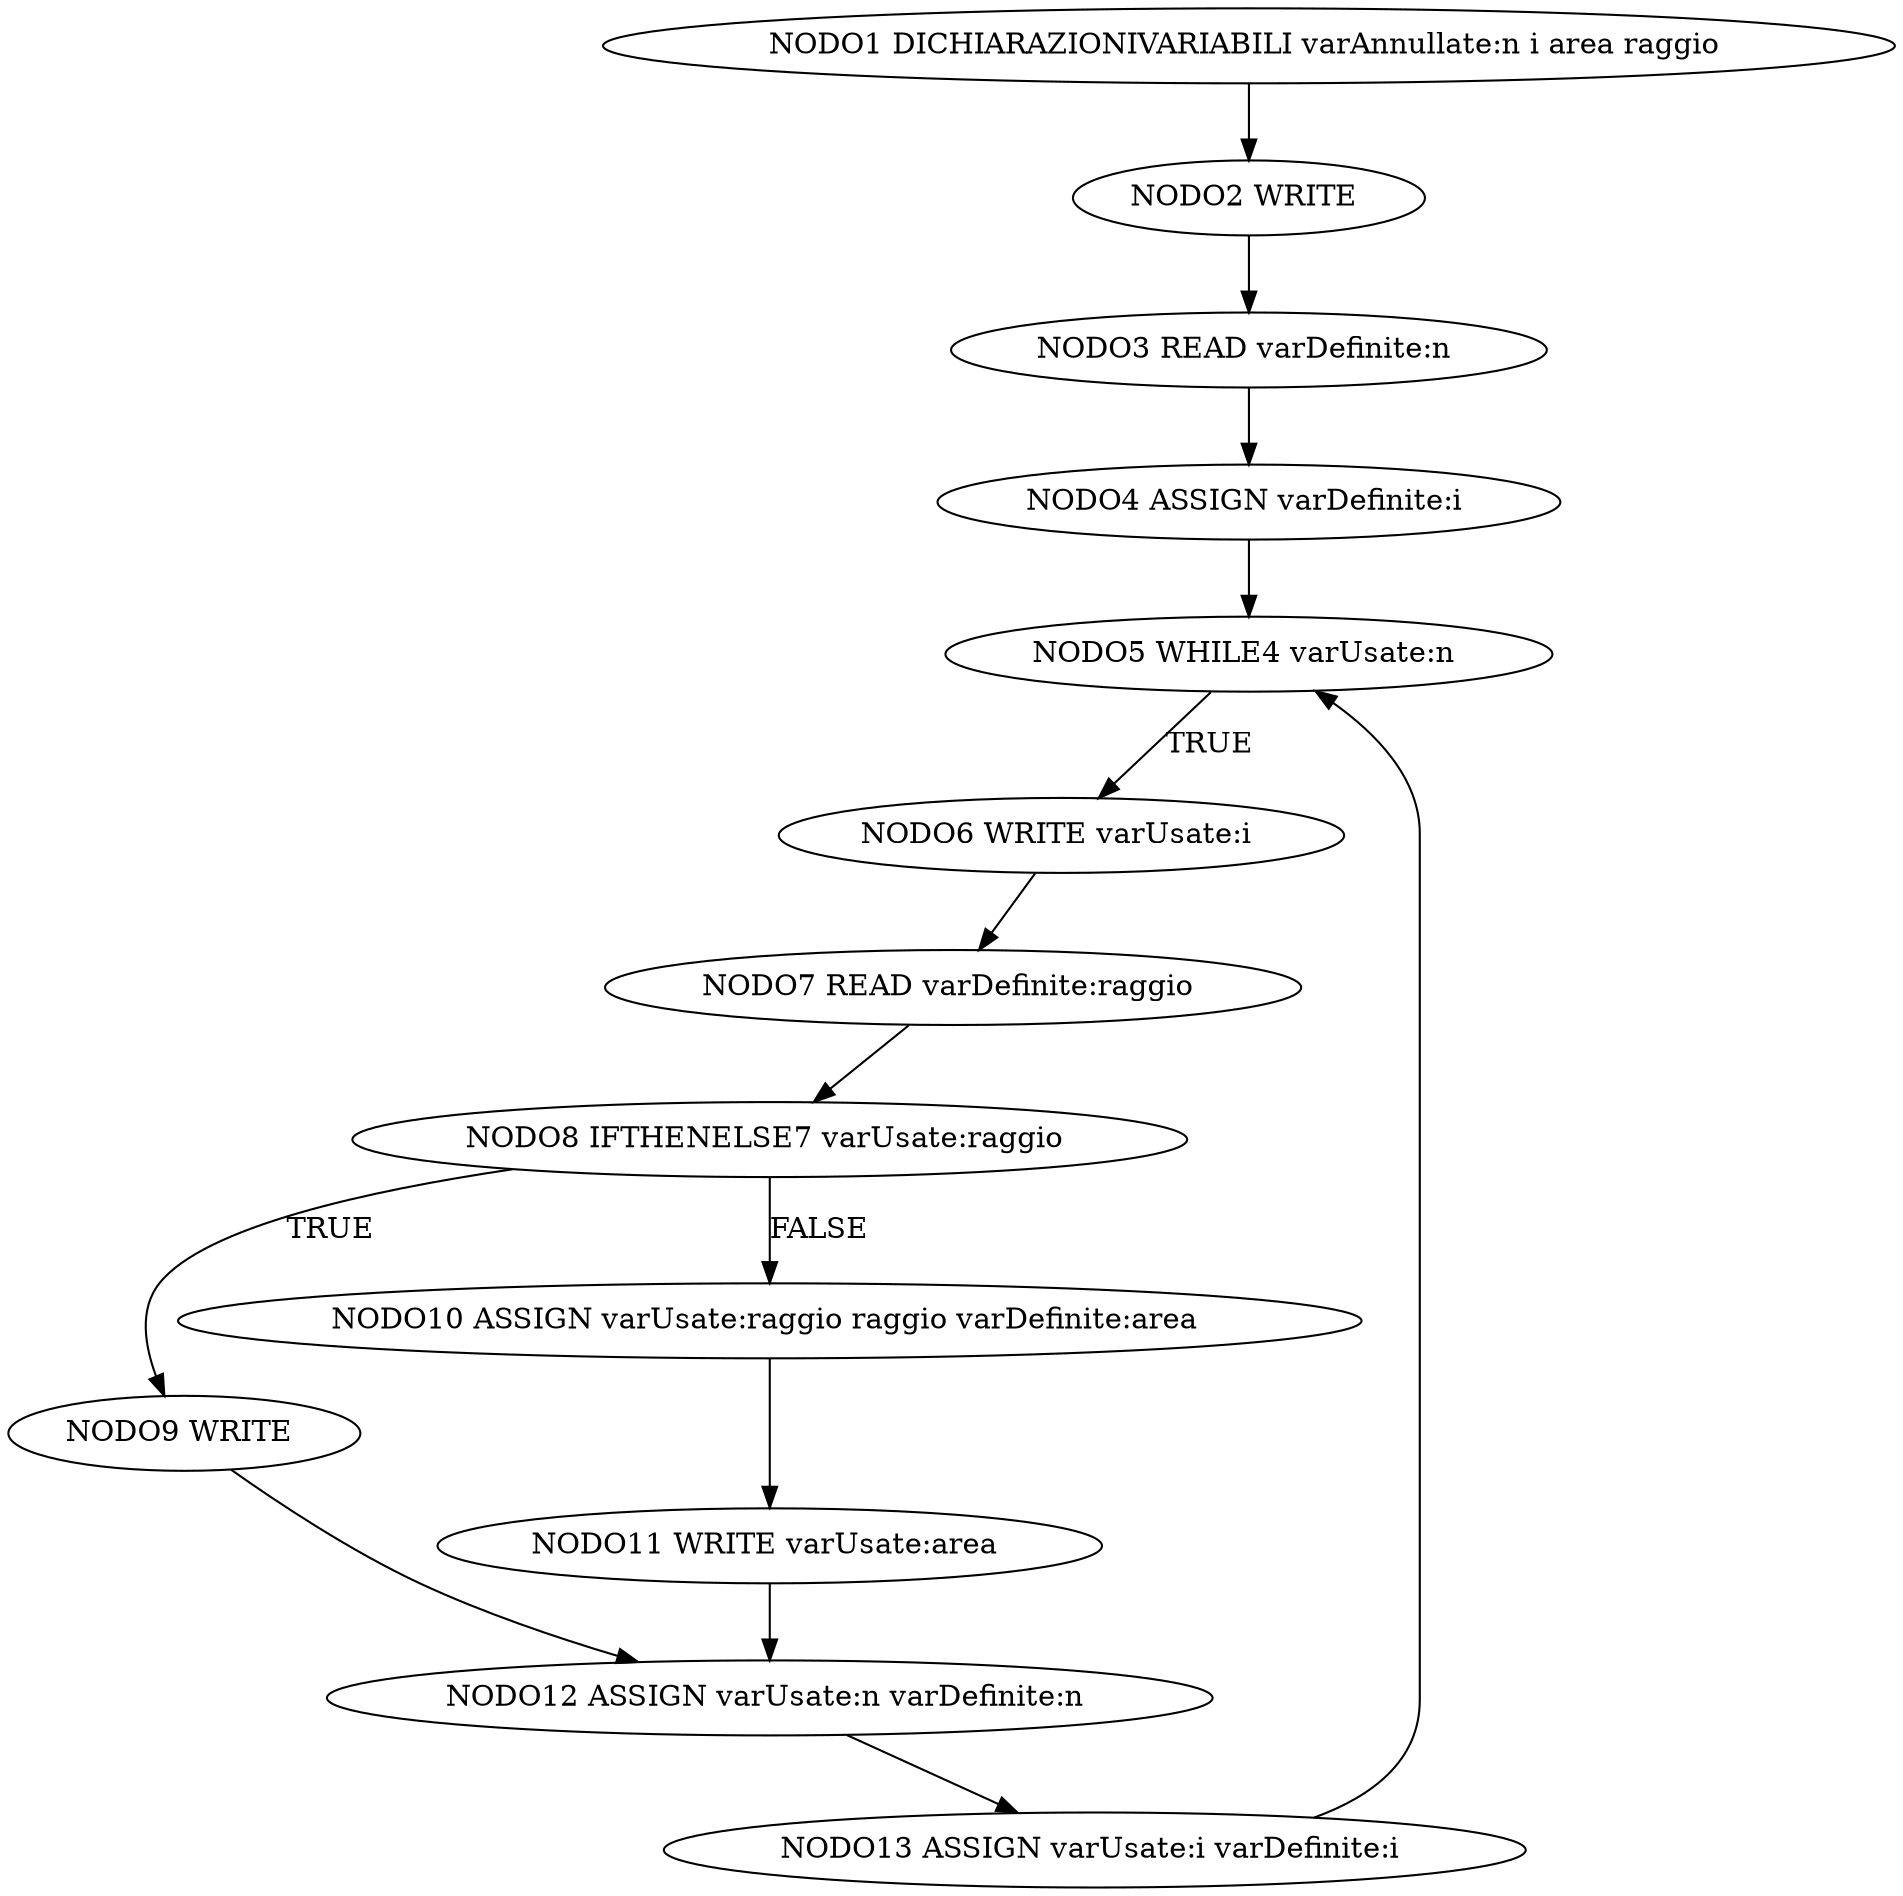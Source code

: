 diGraph G {
NODO1 [label="NODO1 DICHIARAZIONIVARIABILI varAnnullate:n i area raggio "]
NODO2 [label="NODO2 WRITE "]
NODO1 -> NODO2
NODO2 [label="NODO2 WRITE "]
NODO3 [label="NODO3 READ varDefinite:n "]
NODO2 -> NODO3
NODO3 [label="NODO3 READ varDefinite:n "]
NODO4 [label="NODO4 ASSIGN varDefinite:i "]
NODO3 -> NODO4
NODO4 [label="NODO4 ASSIGN varDefinite:i "]
NODO5 [label="NODO5 WHILE4 varUsate:n "]
NODO4 -> NODO5
NODO5 [label="NODO5 WHILE4 varUsate:n "]
NODO6 [label="NODO6 WRITE varUsate:i "]
NODO5 -> NODO6 [label="TRUE      "]; 
NODO6 [label="NODO6 WRITE varUsate:i "]
NODO7 [label="NODO7 READ varDefinite:raggio "]
NODO6 -> NODO7
NODO7 [label="NODO7 READ varDefinite:raggio "]
NODO8 [label="NODO8 IFTHENELSE7 varUsate:raggio "]
NODO7 -> NODO8
NODO8 [label="NODO8 IFTHENELSE7 varUsate:raggio "]
NODO9 [label="NODO9 WRITE "]
NODO8 -> NODO9 [label="TRUE      "]; 
NODO8 [label="NODO8 IFTHENELSE7 varUsate:raggio "]
NODO10 [label="NODO10 ASSIGN varUsate:raggio raggio varDefinite:area "]
NODO8 -> NODO10 [label="FALSE"]; 
NODO10 [label="NODO10 ASSIGN varUsate:raggio raggio varDefinite:area "]
NODO11 [label="NODO11 WRITE varUsate:area "]
NODO10 -> NODO11
NODO9 [label="NODO9 WRITE "]
NODO12 [label="NODO12 ASSIGN varUsate:n varDefinite:n "]
NODO9 -> NODO12
NODO11 [label="NODO11 WRITE varUsate:area "]
NODO12 [label="NODO12 ASSIGN varUsate:n varDefinite:n "]
NODO11 -> NODO12
NODO12 [label="NODO12 ASSIGN varUsate:n varDefinite:n "]
NODO13 [label="NODO13 ASSIGN varUsate:i varDefinite:i "]
NODO12 -> NODO13
NODO13 [label="NODO13 ASSIGN varUsate:i varDefinite:i "]
NODO5 [label="NODO5 WHILE4 varUsate:n "]
NODO13 -> NODO5

}

